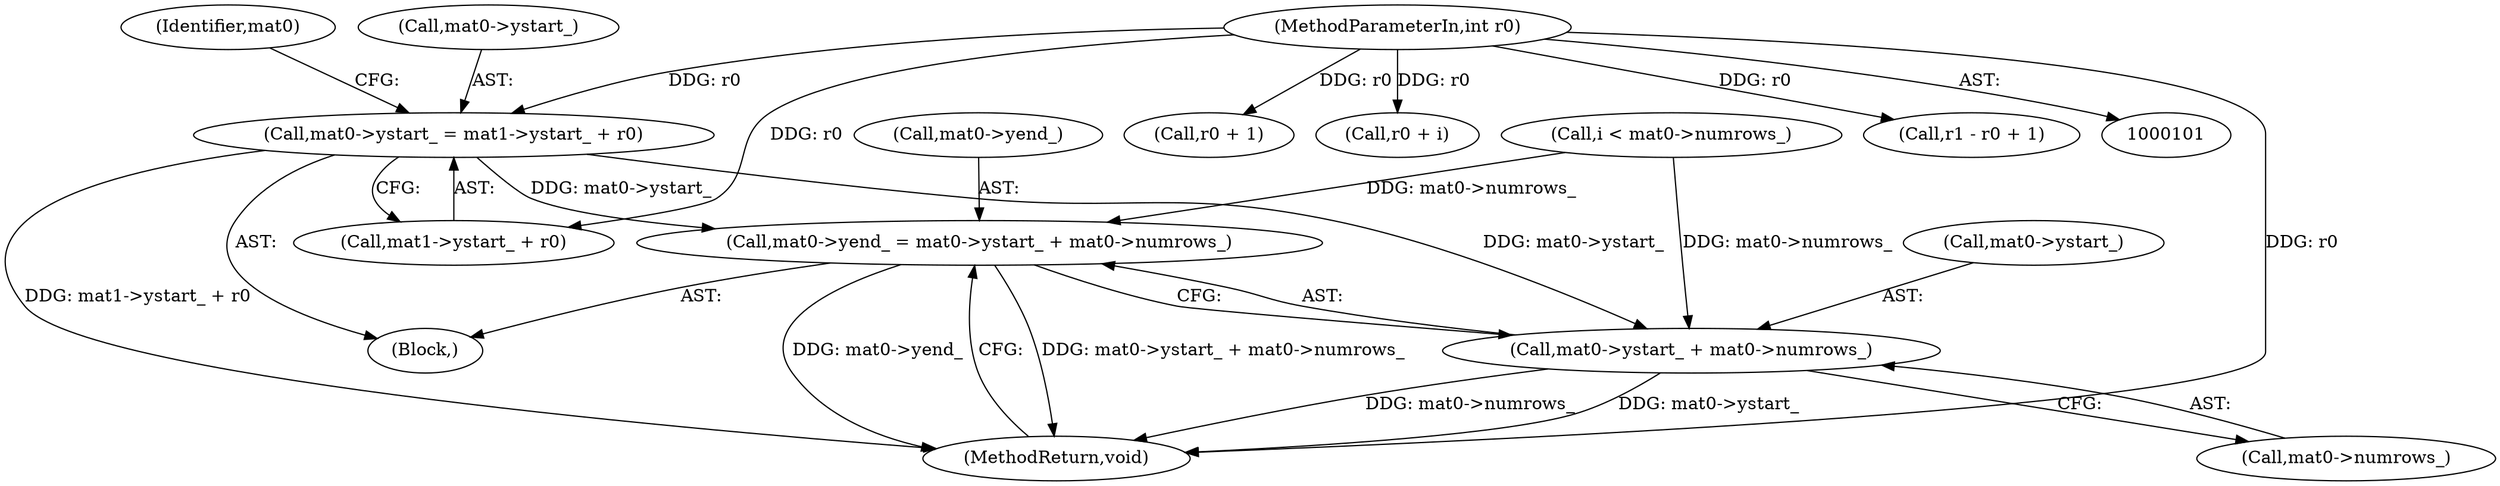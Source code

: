 digraph "0_jasper_d42b2388f7f8e0332c846675133acea151fc557a_17@integer" {
"1000231" [label="(Call,mat0->ystart_ = mat1->ystart_ + r0)"];
"1000104" [label="(MethodParameterIn,int r0)"];
"1000251" [label="(Call,mat0->yend_ = mat0->ystart_ + mat0->numrows_)"];
"1000255" [label="(Call,mat0->ystart_ + mat0->numrows_)"];
"1000252" [label="(Call,mat0->yend_)"];
"1000262" [label="(MethodReturn,void)"];
"1000259" [label="(Call,mat0->numrows_)"];
"1000255" [label="(Call,mat0->ystart_ + mat0->numrows_)"];
"1000162" [label="(Call,r0 + 1)"];
"1000256" [label="(Call,mat0->ystart_)"];
"1000104" [label="(MethodParameterIn,int r0)"];
"1000218" [label="(Call,r0 + i)"];
"1000199" [label="(Call,i < mat0->numrows_)"];
"1000235" [label="(Call,mat1->ystart_ + r0)"];
"1000108" [label="(Block,)"];
"1000242" [label="(Identifier,mat0)"];
"1000231" [label="(Call,mat0->ystart_ = mat1->ystart_ + r0)"];
"1000232" [label="(Call,mat0->ystart_)"];
"1000160" [label="(Call,r1 - r0 + 1)"];
"1000251" [label="(Call,mat0->yend_ = mat0->ystart_ + mat0->numrows_)"];
"1000231" -> "1000108"  [label="AST: "];
"1000231" -> "1000235"  [label="CFG: "];
"1000232" -> "1000231"  [label="AST: "];
"1000235" -> "1000231"  [label="AST: "];
"1000242" -> "1000231"  [label="CFG: "];
"1000231" -> "1000262"  [label="DDG: mat1->ystart_ + r0"];
"1000104" -> "1000231"  [label="DDG: r0"];
"1000231" -> "1000251"  [label="DDG: mat0->ystart_"];
"1000231" -> "1000255"  [label="DDG: mat0->ystart_"];
"1000104" -> "1000101"  [label="AST: "];
"1000104" -> "1000262"  [label="DDG: r0"];
"1000104" -> "1000160"  [label="DDG: r0"];
"1000104" -> "1000162"  [label="DDG: r0"];
"1000104" -> "1000218"  [label="DDG: r0"];
"1000104" -> "1000235"  [label="DDG: r0"];
"1000251" -> "1000108"  [label="AST: "];
"1000251" -> "1000255"  [label="CFG: "];
"1000252" -> "1000251"  [label="AST: "];
"1000255" -> "1000251"  [label="AST: "];
"1000262" -> "1000251"  [label="CFG: "];
"1000251" -> "1000262"  [label="DDG: mat0->ystart_ + mat0->numrows_"];
"1000251" -> "1000262"  [label="DDG: mat0->yend_"];
"1000199" -> "1000251"  [label="DDG: mat0->numrows_"];
"1000255" -> "1000259"  [label="CFG: "];
"1000256" -> "1000255"  [label="AST: "];
"1000259" -> "1000255"  [label="AST: "];
"1000255" -> "1000262"  [label="DDG: mat0->numrows_"];
"1000255" -> "1000262"  [label="DDG: mat0->ystart_"];
"1000199" -> "1000255"  [label="DDG: mat0->numrows_"];
}
